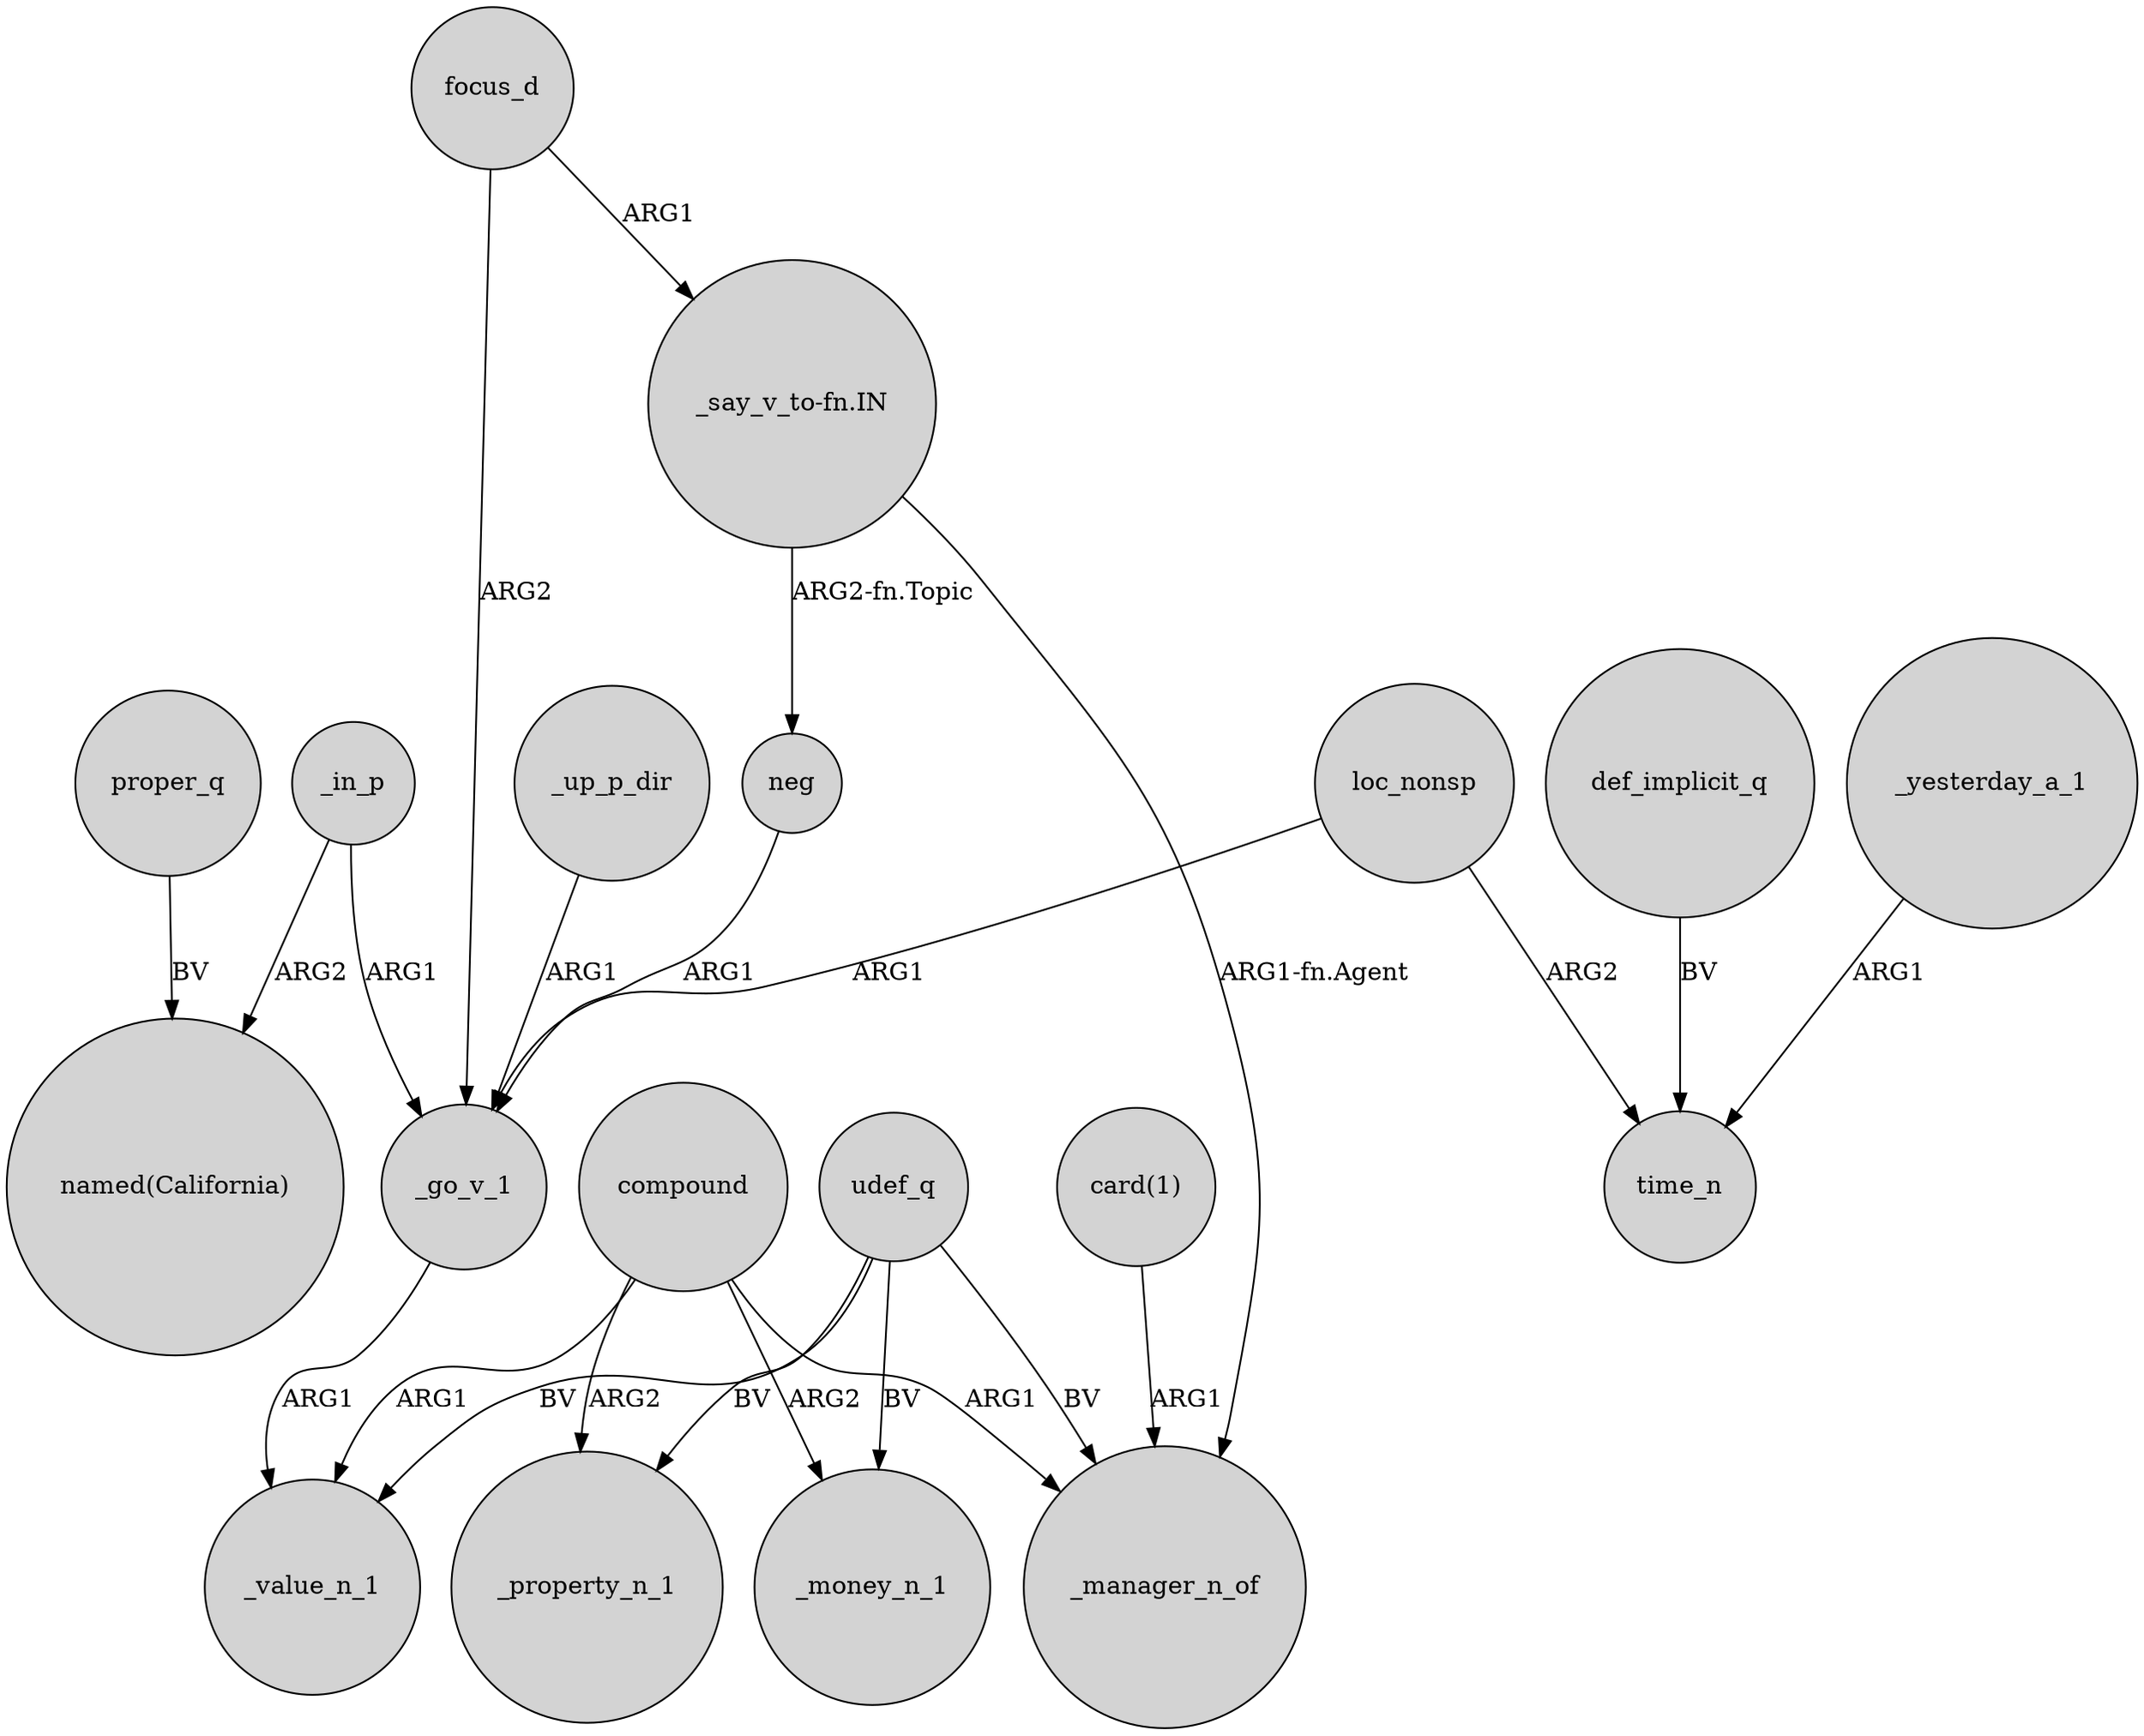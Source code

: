 digraph {
	node [shape=circle style=filled]
	_in_p -> "named(California)" [label=ARG2]
	udef_q -> _money_n_1 [label=BV]
	_yesterday_a_1 -> time_n [label=ARG1]
	focus_d -> _go_v_1 [label=ARG2]
	compound -> _manager_n_of [label=ARG1]
	"_say_v_to-fn.IN" -> _manager_n_of [label="ARG1-fn.Agent"]
	proper_q -> "named(California)" [label=BV]
	compound -> _property_n_1 [label=ARG2]
	_go_v_1 -> _value_n_1 [label=ARG1]
	_in_p -> _go_v_1 [label=ARG1]
	focus_d -> "_say_v_to-fn.IN" [label=ARG1]
	loc_nonsp -> time_n [label=ARG2]
	compound -> _money_n_1 [label=ARG2]
	_up_p_dir -> _go_v_1 [label=ARG1]
	udef_q -> _property_n_1 [label=BV]
	udef_q -> _manager_n_of [label=BV]
	"card(1)" -> _manager_n_of [label=ARG1]
	"_say_v_to-fn.IN" -> neg [label="ARG2-fn.Topic"]
	udef_q -> _value_n_1 [label=BV]
	loc_nonsp -> _go_v_1 [label=ARG1]
	compound -> _value_n_1 [label=ARG1]
	neg -> _go_v_1 [label=ARG1]
	def_implicit_q -> time_n [label=BV]
}
